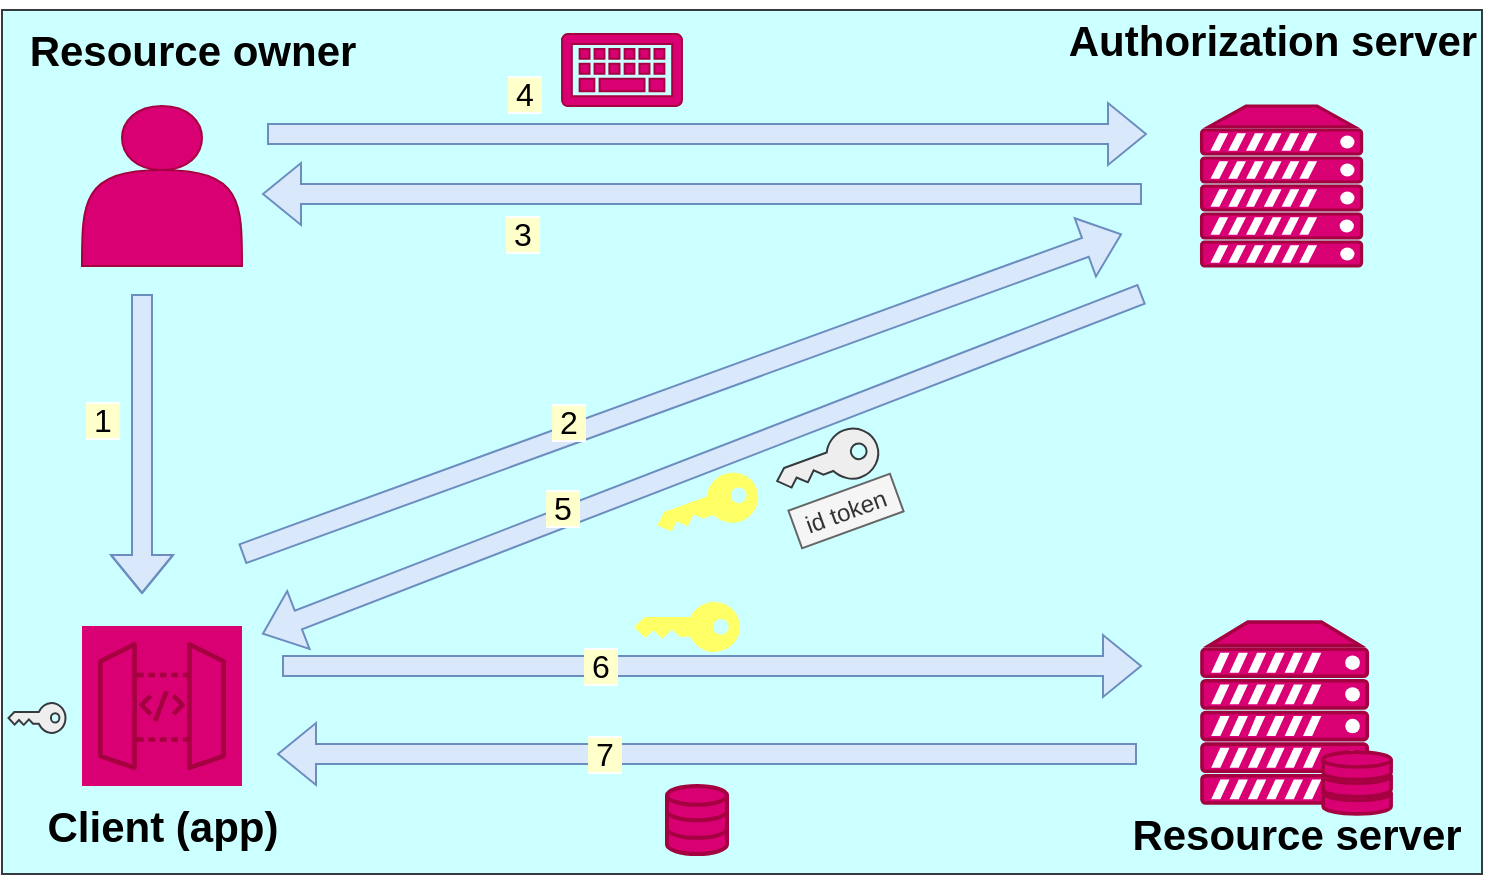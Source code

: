 <mxfile version="21.3.8" type="device">
  <diagram name="Страница 1" id="OkH2eq0tjnWATFnuovGR">
    <mxGraphModel dx="1195" dy="616" grid="1" gridSize="10" guides="1" tooltips="1" connect="1" arrows="1" fold="1" page="1" pageScale="1" pageWidth="827" pageHeight="1169" math="0" shadow="0">
      <root>
        <mxCell id="0" />
        <mxCell id="1" parent="0" />
        <mxCell id="0Vp8-rwsz_vKeEI9S4RF-47" value="" style="rounded=0;whiteSpace=wrap;html=1;fillColor=#CCFFFF;strokeColor=#36393d;" vertex="1" parent="1">
          <mxGeometry x="40" y="8" width="740" height="432" as="geometry" />
        </mxCell>
        <mxCell id="0Vp8-rwsz_vKeEI9S4RF-1" value="" style="shape=actor;whiteSpace=wrap;html=1;fillColor=#d80073;fontColor=#ffffff;strokeColor=#A50040;" vertex="1" parent="1">
          <mxGeometry x="80" y="56" width="80" height="80" as="geometry" />
        </mxCell>
        <mxCell id="0Vp8-rwsz_vKeEI9S4RF-2" value="" style="sketch=0;points=[[0,0,0],[0.25,0,0],[0.5,0,0],[0.75,0,0],[1,0,0],[0,1,0],[0.25,1,0],[0.5,1,0],[0.75,1,0],[1,1,0],[0,0.25,0],[0,0.5,0],[0,0.75,0],[1,0.25,0],[1,0.5,0],[1,0.75,0]];outlineConnect=0;fontColor=#ffffff;gradientDirection=north;fillColor=#d80073;strokeColor=#A50040;dashed=0;verticalLabelPosition=bottom;verticalAlign=top;align=center;html=1;fontSize=12;fontStyle=0;aspect=fixed;shape=mxgraph.aws4.resourceIcon;resIcon=mxgraph.aws4.api_gateway;" vertex="1" parent="1">
          <mxGeometry x="80" y="316" width="80" height="80" as="geometry" />
        </mxCell>
        <mxCell id="0Vp8-rwsz_vKeEI9S4RF-3" value="" style="fontColor=#ffffff;verticalAlign=top;verticalLabelPosition=bottom;labelPosition=center;align=center;html=1;outlineConnect=0;fillColor=#d80073;strokeColor=#A50040;gradientDirection=north;strokeWidth=2;shape=mxgraph.networks.server;" vertex="1" parent="1">
          <mxGeometry x="639.78" y="56" width="80" height="80" as="geometry" />
        </mxCell>
        <mxCell id="0Vp8-rwsz_vKeEI9S4RF-11" value="Resource owner" style="text;html=1;align=center;verticalAlign=middle;resizable=0;points=[];autosize=1;strokeColor=none;fillColor=none;fontSize=21;fontStyle=1" vertex="1" parent="1">
          <mxGeometry x="40" y="8" width="190" height="40" as="geometry" />
        </mxCell>
        <mxCell id="0Vp8-rwsz_vKeEI9S4RF-12" value="" style="shape=flexArrow;endArrow=classic;html=1;rounded=0;fillColor=#dae8fc;strokeColor=#6c8ebf;fontSize=15;labelBackgroundColor=#FFFF66;" edge="1" parent="1">
          <mxGeometry width="50" height="50" relative="1" as="geometry">
            <mxPoint x="110" y="150" as="sourcePoint" />
            <mxPoint x="110" y="300" as="targetPoint" />
            <Array as="points">
              <mxPoint x="110" y="190" />
            </Array>
          </mxGeometry>
        </mxCell>
        <mxCell id="0Vp8-rwsz_vKeEI9S4RF-15" value="&lt;font color=&quot;#000000&quot; style=&quot;font-size: 16px; background-color: rgb(255, 255, 204);&quot;&gt;&amp;nbsp;1&amp;nbsp;&lt;/font&gt;" style="edgeLabel;html=1;align=center;verticalAlign=middle;resizable=0;points=[];fontColor=#E4FDE1;" vertex="1" connectable="0" parent="0Vp8-rwsz_vKeEI9S4RF-12">
          <mxGeometry x="-0.169" relative="1" as="geometry">
            <mxPoint x="-20" as="offset" />
          </mxGeometry>
        </mxCell>
        <mxCell id="0Vp8-rwsz_vKeEI9S4RF-14" value="Client (app)" style="text;html=1;align=center;verticalAlign=middle;resizable=0;points=[];autosize=1;strokeColor=none;fillColor=none;fontSize=21;fontStyle=1" vertex="1" parent="1">
          <mxGeometry x="50" y="396" width="140" height="40" as="geometry" />
        </mxCell>
        <mxCell id="0Vp8-rwsz_vKeEI9S4RF-17" value="" style="shape=flexArrow;endArrow=classic;html=1;rounded=0;fillColor=#dae8fc;strokeColor=#6c8ebf;fontSize=15;labelBackgroundColor=#FFFF66;" edge="1" parent="1">
          <mxGeometry width="50" height="50" relative="1" as="geometry">
            <mxPoint x="160" y="280" as="sourcePoint" />
            <mxPoint x="600" y="120" as="targetPoint" />
            <Array as="points" />
          </mxGeometry>
        </mxCell>
        <mxCell id="0Vp8-rwsz_vKeEI9S4RF-18" value="&lt;font color=&quot;#000000&quot; style=&quot;font-size: 16px; background-color: rgb(255, 255, 204);&quot;&gt;&amp;nbsp;2&amp;nbsp;&lt;br&gt;&lt;/font&gt;" style="edgeLabel;html=1;align=center;verticalAlign=middle;resizable=0;points=[];fontColor=#E4FDE1;" vertex="1" connectable="0" parent="0Vp8-rwsz_vKeEI9S4RF-17">
          <mxGeometry x="-0.169" relative="1" as="geometry">
            <mxPoint x="-20" as="offset" />
          </mxGeometry>
        </mxCell>
        <mxCell id="0Vp8-rwsz_vKeEI9S4RF-19" value="" style="shape=flexArrow;endArrow=classic;html=1;rounded=0;fillColor=#dae8fc;strokeColor=#6c8ebf;fontSize=15;labelBackgroundColor=#FFFF66;" edge="1" parent="1">
          <mxGeometry width="50" height="50" relative="1" as="geometry">
            <mxPoint x="610" y="150" as="sourcePoint" />
            <mxPoint x="170" y="320" as="targetPoint" />
            <Array as="points" />
          </mxGeometry>
        </mxCell>
        <mxCell id="0Vp8-rwsz_vKeEI9S4RF-20" value="&lt;font color=&quot;#000000&quot; style=&quot;font-size: 16px; background-color: rgb(255, 255, 204);&quot;&gt;&amp;nbsp;5&amp;nbsp;&lt;br&gt;&lt;/font&gt;" style="edgeLabel;html=1;align=center;verticalAlign=middle;resizable=0;points=[];fontColor=#E4FDE1;" vertex="1" connectable="0" parent="0Vp8-rwsz_vKeEI9S4RF-19">
          <mxGeometry x="-0.169" relative="1" as="geometry">
            <mxPoint x="-107" y="36" as="offset" />
          </mxGeometry>
        </mxCell>
        <mxCell id="0Vp8-rwsz_vKeEI9S4RF-21" value="" style="sketch=0;pointerEvents=1;shadow=0;dashed=0;html=1;strokeColor=none;labelPosition=center;verticalLabelPosition=bottom;verticalAlign=top;outlineConnect=0;align=center;shape=mxgraph.office.security.key_permissions;fillColor=#FFFF66;fontColor=#E4FDE1;rotation=70;" vertex="1" parent="1">
          <mxGeometry x="380" y="230" width="25" height="53" as="geometry" />
        </mxCell>
        <mxCell id="0Vp8-rwsz_vKeEI9S4RF-24" value="" style="shape=flexArrow;endArrow=classic;html=1;rounded=0;fillColor=#dae8fc;strokeColor=#6c8ebf;fontSize=15;labelBackgroundColor=#FFFF66;" edge="1" parent="1">
          <mxGeometry width="50" height="50" relative="1" as="geometry">
            <mxPoint x="610" y="100" as="sourcePoint" />
            <mxPoint x="170" y="100" as="targetPoint" />
            <Array as="points" />
          </mxGeometry>
        </mxCell>
        <mxCell id="0Vp8-rwsz_vKeEI9S4RF-25" value="&lt;font color=&quot;#000000&quot; style=&quot;font-size: 16px; background-color: rgb(255, 255, 204);&quot;&gt;&amp;nbsp;3&amp;nbsp;&lt;br&gt;&lt;/font&gt;" style="edgeLabel;html=1;align=center;verticalAlign=middle;resizable=0;points=[];fontColor=#E4FDE1;" vertex="1" connectable="0" parent="0Vp8-rwsz_vKeEI9S4RF-24">
          <mxGeometry x="-0.169" relative="1" as="geometry">
            <mxPoint x="-127" y="20" as="offset" />
          </mxGeometry>
        </mxCell>
        <mxCell id="0Vp8-rwsz_vKeEI9S4RF-26" value="" style="shape=flexArrow;endArrow=classic;html=1;rounded=0;fillColor=#dae8fc;strokeColor=#6c8ebf;fontSize=15;labelBackgroundColor=#FFFF66;" edge="1" parent="1">
          <mxGeometry width="50" height="50" relative="1" as="geometry">
            <mxPoint x="172.5" y="70" as="sourcePoint" />
            <mxPoint x="612.5" y="70" as="targetPoint" />
            <Array as="points" />
          </mxGeometry>
        </mxCell>
        <mxCell id="0Vp8-rwsz_vKeEI9S4RF-27" value="&lt;font color=&quot;#000000&quot; style=&quot;font-size: 16px; background-color: rgb(255, 255, 204);&quot;&gt;&amp;nbsp;4&amp;nbsp;&lt;br&gt;&lt;/font&gt;" style="edgeLabel;html=1;align=center;verticalAlign=middle;resizable=0;points=[];fontColor=#E4FDE1;" vertex="1" connectable="0" parent="0Vp8-rwsz_vKeEI9S4RF-26">
          <mxGeometry x="-0.169" relative="1" as="geometry">
            <mxPoint x="-55" y="-20" as="offset" />
          </mxGeometry>
        </mxCell>
        <mxCell id="0Vp8-rwsz_vKeEI9S4RF-28" value="" style="sketch=0;aspect=fixed;pointerEvents=1;shadow=0;dashed=0;html=1;strokeColor=#A50040;labelPosition=center;verticalLabelPosition=bottom;verticalAlign=top;align=center;fillColor=#d80073;shape=mxgraph.mscae.enterprise.keyboard;fontColor=#ffffff;" vertex="1" parent="1">
          <mxGeometry x="320" y="20" width="60" height="36" as="geometry" />
        </mxCell>
        <mxCell id="0Vp8-rwsz_vKeEI9S4RF-31" value="Authorization server" style="text;html=1;align=center;verticalAlign=middle;resizable=0;points=[];autosize=1;strokeColor=none;fillColor=none;fontSize=21;fontStyle=1" vertex="1" parent="1">
          <mxGeometry x="560" y="3" width="230" height="40" as="geometry" />
        </mxCell>
        <mxCell id="0Vp8-rwsz_vKeEI9S4RF-34" value="" style="fontColor=#ffffff;verticalAlign=top;verticalLabelPosition=bottom;labelPosition=center;align=center;html=1;outlineConnect=0;fillColor=#d80073;strokeColor=#A50040;gradientDirection=north;strokeWidth=2;shape=mxgraph.networks.server_storage;" vertex="1" parent="1">
          <mxGeometry x="640" y="314" width="94.56" height="96" as="geometry" />
        </mxCell>
        <mxCell id="0Vp8-rwsz_vKeEI9S4RF-35" value="" style="shape=flexArrow;endArrow=classic;html=1;rounded=0;fillColor=#dae8fc;strokeColor=#6c8ebf;fontSize=15;labelBackgroundColor=#FFFF66;" edge="1" parent="1">
          <mxGeometry width="50" height="50" relative="1" as="geometry">
            <mxPoint x="180" y="336" as="sourcePoint" />
            <mxPoint x="610" y="336" as="targetPoint" />
            <Array as="points" />
          </mxGeometry>
        </mxCell>
        <mxCell id="0Vp8-rwsz_vKeEI9S4RF-36" value="&lt;font color=&quot;#000000&quot; style=&quot;font-size: 16px; background-color: rgb(255, 255, 204);&quot;&gt;&amp;nbsp;6&amp;nbsp;&lt;br&gt;&lt;/font&gt;" style="edgeLabel;html=1;align=center;verticalAlign=middle;resizable=0;points=[];fontColor=#E4FDE1;" vertex="1" connectable="0" parent="0Vp8-rwsz_vKeEI9S4RF-35">
          <mxGeometry x="-0.169" relative="1" as="geometry">
            <mxPoint x="-20" as="offset" />
          </mxGeometry>
        </mxCell>
        <mxCell id="0Vp8-rwsz_vKeEI9S4RF-41" value="" style="shape=flexArrow;endArrow=classic;html=1;rounded=0;fillColor=#dae8fc;strokeColor=#6c8ebf;fontSize=15;labelBackgroundColor=#FFFF66;" edge="1" parent="1">
          <mxGeometry width="50" height="50" relative="1" as="geometry">
            <mxPoint x="607.5" y="380" as="sourcePoint" />
            <mxPoint x="177.5" y="380" as="targetPoint" />
            <Array as="points" />
          </mxGeometry>
        </mxCell>
        <mxCell id="0Vp8-rwsz_vKeEI9S4RF-42" value="&lt;font color=&quot;#000000&quot; style=&quot;font-size: 16px; background-color: rgb(255, 255, 204);&quot;&gt;&amp;nbsp;7&amp;nbsp;&lt;br&gt;&lt;/font&gt;" style="edgeLabel;html=1;align=center;verticalAlign=middle;resizable=0;points=[];fontColor=#E4FDE1;" vertex="1" connectable="0" parent="0Vp8-rwsz_vKeEI9S4RF-41">
          <mxGeometry x="-0.169" relative="1" as="geometry">
            <mxPoint x="-88" as="offset" />
          </mxGeometry>
        </mxCell>
        <mxCell id="0Vp8-rwsz_vKeEI9S4RF-44" value="" style="html=1;verticalLabelPosition=bottom;align=center;labelBackgroundColor=#ffffff;verticalAlign=top;strokeWidth=2;strokeColor=#A50040;shadow=0;dashed=0;shape=mxgraph.ios7.icons.data;fontColor=#ffffff;fillColor=#d80073;" vertex="1" parent="1">
          <mxGeometry x="372.5" y="396" width="30" height="34" as="geometry" />
        </mxCell>
        <mxCell id="0Vp8-rwsz_vKeEI9S4RF-45" value="Resource server" style="text;html=1;align=center;verticalAlign=middle;resizable=0;points=[];autosize=1;strokeColor=none;fillColor=none;fontSize=21;fontStyle=1" vertex="1" parent="1">
          <mxGeometry x="592.28" y="400" width="190" height="40" as="geometry" />
        </mxCell>
        <mxCell id="0Vp8-rwsz_vKeEI9S4RF-48" value="" style="sketch=0;pointerEvents=1;shadow=0;dashed=0;html=1;strokeColor=#36393d;labelPosition=center;verticalLabelPosition=bottom;verticalAlign=top;outlineConnect=0;align=center;shape=mxgraph.office.security.key_permissions;fillColor=#eeeeee;rotation=70;" vertex="1" parent="1">
          <mxGeometry x="440" y="208" width="25" height="53" as="geometry" />
        </mxCell>
        <mxCell id="0Vp8-rwsz_vKeEI9S4RF-49" value="" style="sketch=0;pointerEvents=1;shadow=0;dashed=0;html=1;strokeColor=none;labelPosition=center;verticalLabelPosition=bottom;verticalAlign=top;outlineConnect=0;align=center;shape=mxgraph.office.security.key_permissions;fillColor=#FFFF66;fontColor=#E4FDE1;rotation=90;" vertex="1" parent="1">
          <mxGeometry x="370" y="290" width="25" height="53" as="geometry" />
        </mxCell>
        <mxCell id="0Vp8-rwsz_vKeEI9S4RF-50" value="id token" style="html=1;dashed=0;whiteSpace=wrap;strokeColor=#666666;fillColor=#f5f5f5;fontColor=#333333;rotation=-20;" vertex="1" parent="1">
          <mxGeometry x="435" y="248.5" width="54" height="20" as="geometry" />
        </mxCell>
        <mxCell id="0Vp8-rwsz_vKeEI9S4RF-51" value="" style="sketch=0;pointerEvents=1;shadow=0;dashed=0;html=1;strokeColor=#36393d;labelPosition=center;verticalLabelPosition=bottom;verticalAlign=top;outlineConnect=0;align=center;shape=mxgraph.office.security.key_permissions;fillColor=#eeeeee;rotation=90;" vertex="1" parent="1">
          <mxGeometry x="50" y="347.75" width="15" height="28.5" as="geometry" />
        </mxCell>
      </root>
    </mxGraphModel>
  </diagram>
</mxfile>
